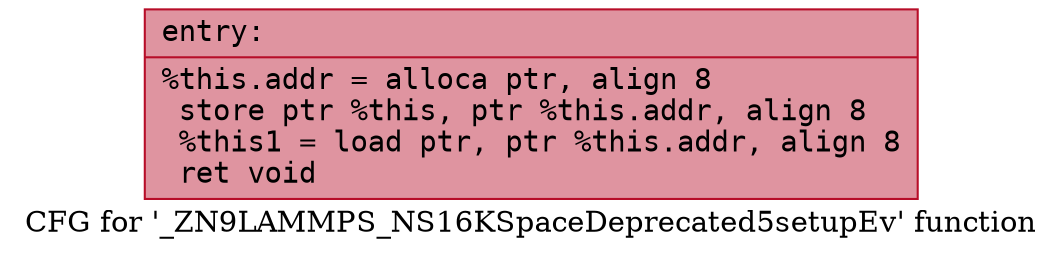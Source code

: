 digraph "CFG for '_ZN9LAMMPS_NS16KSpaceDeprecated5setupEv' function" {
	label="CFG for '_ZN9LAMMPS_NS16KSpaceDeprecated5setupEv' function";

	Node0x55bbfe7a1fb0 [shape=record,color="#b70d28ff", style=filled, fillcolor="#b70d2870" fontname="Courier",label="{entry:\l|  %this.addr = alloca ptr, align 8\l  store ptr %this, ptr %this.addr, align 8\l  %this1 = load ptr, ptr %this.addr, align 8\l  ret void\l}"];
}
